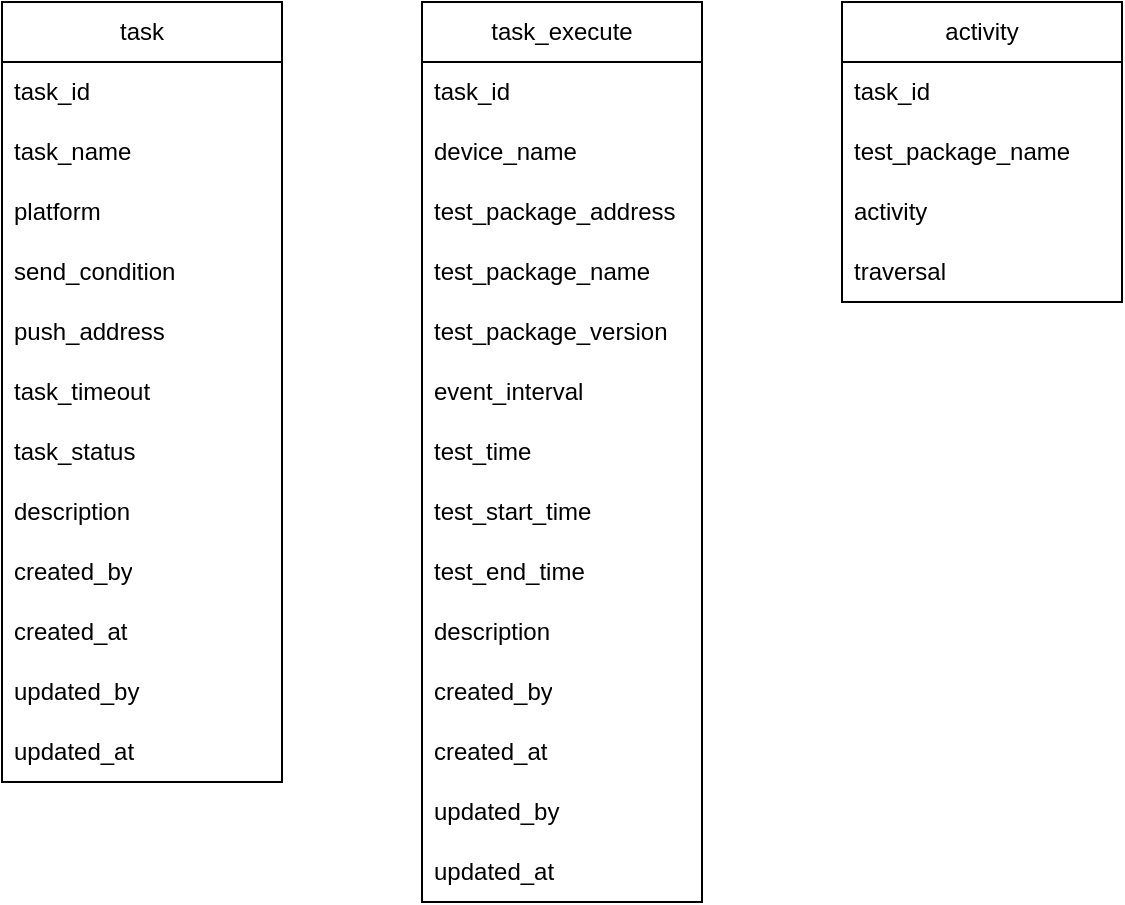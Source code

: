 <mxfile version="23.0.2" type="github">
  <diagram id="C5RBs43oDa-KdzZeNtuy" name="Page-1">
    <mxGraphModel dx="1149" dy="731" grid="1" gridSize="10" guides="1" tooltips="1" connect="1" arrows="1" fold="1" page="1" pageScale="1" pageWidth="827" pageHeight="1169" math="0" shadow="0">
      <root>
        <mxCell id="WIyWlLk6GJQsqaUBKTNV-0" />
        <mxCell id="WIyWlLk6GJQsqaUBKTNV-1" parent="WIyWlLk6GJQsqaUBKTNV-0" />
        <mxCell id="nkasHq6hxRsklV4M38Bh-0" value="task" style="swimlane;fontStyle=0;childLayout=stackLayout;horizontal=1;startSize=30;horizontalStack=0;resizeParent=1;resizeParentMax=0;resizeLast=0;collapsible=1;marginBottom=0;whiteSpace=wrap;html=1;" vertex="1" parent="WIyWlLk6GJQsqaUBKTNV-1">
          <mxGeometry x="90" y="90" width="140" height="390" as="geometry" />
        </mxCell>
        <mxCell id="nkasHq6hxRsklV4M38Bh-1" value="task_id" style="text;strokeColor=none;fillColor=none;align=left;verticalAlign=middle;spacingLeft=4;spacingRight=4;overflow=hidden;points=[[0,0.5],[1,0.5]];portConstraint=eastwest;rotatable=0;whiteSpace=wrap;html=1;" vertex="1" parent="nkasHq6hxRsklV4M38Bh-0">
          <mxGeometry y="30" width="140" height="30" as="geometry" />
        </mxCell>
        <mxCell id="nkasHq6hxRsklV4M38Bh-2" value="task_name" style="text;strokeColor=none;fillColor=none;align=left;verticalAlign=middle;spacingLeft=4;spacingRight=4;overflow=hidden;points=[[0,0.5],[1,0.5]];portConstraint=eastwest;rotatable=0;whiteSpace=wrap;html=1;" vertex="1" parent="nkasHq6hxRsklV4M38Bh-0">
          <mxGeometry y="60" width="140" height="30" as="geometry" />
        </mxCell>
        <mxCell id="nkasHq6hxRsklV4M38Bh-34" value="platform" style="text;strokeColor=none;fillColor=none;align=left;verticalAlign=middle;spacingLeft=4;spacingRight=4;overflow=hidden;points=[[0,0.5],[1,0.5]];portConstraint=eastwest;rotatable=0;whiteSpace=wrap;html=1;" vertex="1" parent="nkasHq6hxRsklV4M38Bh-0">
          <mxGeometry y="90" width="140" height="30" as="geometry" />
        </mxCell>
        <mxCell id="nkasHq6hxRsklV4M38Bh-10" value="send_condition" style="text;strokeColor=none;fillColor=none;align=left;verticalAlign=middle;spacingLeft=4;spacingRight=4;overflow=hidden;points=[[0,0.5],[1,0.5]];portConstraint=eastwest;rotatable=0;whiteSpace=wrap;html=1;" vertex="1" parent="nkasHq6hxRsklV4M38Bh-0">
          <mxGeometry y="120" width="140" height="30" as="geometry" />
        </mxCell>
        <mxCell id="nkasHq6hxRsklV4M38Bh-11" value="push_address" style="text;strokeColor=none;fillColor=none;align=left;verticalAlign=middle;spacingLeft=4;spacingRight=4;overflow=hidden;points=[[0,0.5],[1,0.5]];portConstraint=eastwest;rotatable=0;whiteSpace=wrap;html=1;" vertex="1" parent="nkasHq6hxRsklV4M38Bh-0">
          <mxGeometry y="150" width="140" height="30" as="geometry" />
        </mxCell>
        <mxCell id="nkasHq6hxRsklV4M38Bh-12" value="task_timeout" style="text;strokeColor=none;fillColor=none;align=left;verticalAlign=middle;spacingLeft=4;spacingRight=4;overflow=hidden;points=[[0,0.5],[1,0.5]];portConstraint=eastwest;rotatable=0;whiteSpace=wrap;html=1;" vertex="1" parent="nkasHq6hxRsklV4M38Bh-0">
          <mxGeometry y="180" width="140" height="30" as="geometry" />
        </mxCell>
        <mxCell id="nkasHq6hxRsklV4M38Bh-26" value="task_status" style="text;strokeColor=none;fillColor=none;align=left;verticalAlign=middle;spacingLeft=4;spacingRight=4;overflow=hidden;points=[[0,0.5],[1,0.5]];portConstraint=eastwest;rotatable=0;whiteSpace=wrap;html=1;" vertex="1" parent="nkasHq6hxRsklV4M38Bh-0">
          <mxGeometry y="210" width="140" height="30" as="geometry" />
        </mxCell>
        <mxCell id="nkasHq6hxRsklV4M38Bh-3" value="description" style="text;strokeColor=none;fillColor=none;align=left;verticalAlign=middle;spacingLeft=4;spacingRight=4;overflow=hidden;points=[[0,0.5],[1,0.5]];portConstraint=eastwest;rotatable=0;whiteSpace=wrap;html=1;" vertex="1" parent="nkasHq6hxRsklV4M38Bh-0">
          <mxGeometry y="240" width="140" height="30" as="geometry" />
        </mxCell>
        <mxCell id="nkasHq6hxRsklV4M38Bh-13" value="created_by" style="text;strokeColor=none;fillColor=none;align=left;verticalAlign=middle;spacingLeft=4;spacingRight=4;overflow=hidden;points=[[0,0.5],[1,0.5]];portConstraint=eastwest;rotatable=0;whiteSpace=wrap;html=1;" vertex="1" parent="nkasHq6hxRsklV4M38Bh-0">
          <mxGeometry y="270" width="140" height="30" as="geometry" />
        </mxCell>
        <mxCell id="nkasHq6hxRsklV4M38Bh-14" value="created_at" style="text;strokeColor=none;fillColor=none;align=left;verticalAlign=middle;spacingLeft=4;spacingRight=4;overflow=hidden;points=[[0,0.5],[1,0.5]];portConstraint=eastwest;rotatable=0;whiteSpace=wrap;html=1;" vertex="1" parent="nkasHq6hxRsklV4M38Bh-0">
          <mxGeometry y="300" width="140" height="30" as="geometry" />
        </mxCell>
        <mxCell id="nkasHq6hxRsklV4M38Bh-16" value="updated_by" style="text;strokeColor=none;fillColor=none;align=left;verticalAlign=middle;spacingLeft=4;spacingRight=4;overflow=hidden;points=[[0,0.5],[1,0.5]];portConstraint=eastwest;rotatable=0;whiteSpace=wrap;html=1;" vertex="1" parent="nkasHq6hxRsklV4M38Bh-0">
          <mxGeometry y="330" width="140" height="30" as="geometry" />
        </mxCell>
        <mxCell id="nkasHq6hxRsklV4M38Bh-15" value="updated_at" style="text;strokeColor=none;fillColor=none;align=left;verticalAlign=middle;spacingLeft=4;spacingRight=4;overflow=hidden;points=[[0,0.5],[1,0.5]];portConstraint=eastwest;rotatable=0;whiteSpace=wrap;html=1;" vertex="1" parent="nkasHq6hxRsklV4M38Bh-0">
          <mxGeometry y="360" width="140" height="30" as="geometry" />
        </mxCell>
        <mxCell id="nkasHq6hxRsklV4M38Bh-4" value="task_execute" style="swimlane;fontStyle=0;childLayout=stackLayout;horizontal=1;startSize=30;horizontalStack=0;resizeParent=1;resizeParentMax=0;resizeLast=0;collapsible=1;marginBottom=0;whiteSpace=wrap;html=1;" vertex="1" parent="WIyWlLk6GJQsqaUBKTNV-1">
          <mxGeometry x="300" y="90" width="140" height="450" as="geometry" />
        </mxCell>
        <mxCell id="nkasHq6hxRsklV4M38Bh-5" value="task_id" style="text;strokeColor=none;fillColor=none;align=left;verticalAlign=middle;spacingLeft=4;spacingRight=4;overflow=hidden;points=[[0,0.5],[1,0.5]];portConstraint=eastwest;rotatable=0;whiteSpace=wrap;html=1;" vertex="1" parent="nkasHq6hxRsklV4M38Bh-4">
          <mxGeometry y="30" width="140" height="30" as="geometry" />
        </mxCell>
        <mxCell id="nkasHq6hxRsklV4M38Bh-6" value="device_name" style="text;strokeColor=none;fillColor=none;align=left;verticalAlign=middle;spacingLeft=4;spacingRight=4;overflow=hidden;points=[[0,0.5],[1,0.5]];portConstraint=eastwest;rotatable=0;whiteSpace=wrap;html=1;" vertex="1" parent="nkasHq6hxRsklV4M38Bh-4">
          <mxGeometry y="60" width="140" height="30" as="geometry" />
        </mxCell>
        <mxCell id="nkasHq6hxRsklV4M38Bh-7" value="test_package_address" style="text;strokeColor=none;fillColor=none;align=left;verticalAlign=middle;spacingLeft=4;spacingRight=4;overflow=hidden;points=[[0,0.5],[1,0.5]];portConstraint=eastwest;rotatable=0;whiteSpace=wrap;html=1;" vertex="1" parent="nkasHq6hxRsklV4M38Bh-4">
          <mxGeometry y="90" width="140" height="30" as="geometry" />
        </mxCell>
        <mxCell id="nkasHq6hxRsklV4M38Bh-20" value="test_package_name" style="text;strokeColor=none;fillColor=none;align=left;verticalAlign=middle;spacingLeft=4;spacingRight=4;overflow=hidden;points=[[0,0.5],[1,0.5]];portConstraint=eastwest;rotatable=0;whiteSpace=wrap;html=1;" vertex="1" parent="nkasHq6hxRsklV4M38Bh-4">
          <mxGeometry y="120" width="140" height="30" as="geometry" />
        </mxCell>
        <mxCell id="nkasHq6hxRsklV4M38Bh-19" value="test_package_version" style="text;strokeColor=none;fillColor=none;align=left;verticalAlign=middle;spacingLeft=4;spacingRight=4;overflow=hidden;points=[[0,0.5],[1,0.5]];portConstraint=eastwest;rotatable=0;whiteSpace=wrap;html=1;" vertex="1" parent="nkasHq6hxRsklV4M38Bh-4">
          <mxGeometry y="150" width="140" height="30" as="geometry" />
        </mxCell>
        <mxCell id="nkasHq6hxRsklV4M38Bh-18" value="event_interval" style="text;strokeColor=none;fillColor=none;align=left;verticalAlign=middle;spacingLeft=4;spacingRight=4;overflow=hidden;points=[[0,0.5],[1,0.5]];portConstraint=eastwest;rotatable=0;whiteSpace=wrap;html=1;" vertex="1" parent="nkasHq6hxRsklV4M38Bh-4">
          <mxGeometry y="180" width="140" height="30" as="geometry" />
        </mxCell>
        <mxCell id="nkasHq6hxRsklV4M38Bh-17" value="test_time" style="text;strokeColor=none;fillColor=none;align=left;verticalAlign=middle;spacingLeft=4;spacingRight=4;overflow=hidden;points=[[0,0.5],[1,0.5]];portConstraint=eastwest;rotatable=0;whiteSpace=wrap;html=1;" vertex="1" parent="nkasHq6hxRsklV4M38Bh-4">
          <mxGeometry y="210" width="140" height="30" as="geometry" />
        </mxCell>
        <mxCell id="nkasHq6hxRsklV4M38Bh-33" value="test_start_time" style="text;strokeColor=none;fillColor=none;align=left;verticalAlign=middle;spacingLeft=4;spacingRight=4;overflow=hidden;points=[[0,0.5],[1,0.5]];portConstraint=eastwest;rotatable=0;whiteSpace=wrap;html=1;" vertex="1" parent="nkasHq6hxRsklV4M38Bh-4">
          <mxGeometry y="240" width="140" height="30" as="geometry" />
        </mxCell>
        <mxCell id="nkasHq6hxRsklV4M38Bh-32" value="test_end_time" style="text;strokeColor=none;fillColor=none;align=left;verticalAlign=middle;spacingLeft=4;spacingRight=4;overflow=hidden;points=[[0,0.5],[1,0.5]];portConstraint=eastwest;rotatable=0;whiteSpace=wrap;html=1;" vertex="1" parent="nkasHq6hxRsklV4M38Bh-4">
          <mxGeometry y="270" width="140" height="30" as="geometry" />
        </mxCell>
        <mxCell id="nkasHq6hxRsklV4M38Bh-21" value="description" style="text;strokeColor=none;fillColor=none;align=left;verticalAlign=middle;spacingLeft=4;spacingRight=4;overflow=hidden;points=[[0,0.5],[1,0.5]];portConstraint=eastwest;rotatable=0;whiteSpace=wrap;html=1;" vertex="1" parent="nkasHq6hxRsklV4M38Bh-4">
          <mxGeometry y="300" width="140" height="30" as="geometry" />
        </mxCell>
        <mxCell id="nkasHq6hxRsklV4M38Bh-22" value="created_by" style="text;strokeColor=none;fillColor=none;align=left;verticalAlign=middle;spacingLeft=4;spacingRight=4;overflow=hidden;points=[[0,0.5],[1,0.5]];portConstraint=eastwest;rotatable=0;whiteSpace=wrap;html=1;" vertex="1" parent="nkasHq6hxRsklV4M38Bh-4">
          <mxGeometry y="330" width="140" height="30" as="geometry" />
        </mxCell>
        <mxCell id="nkasHq6hxRsklV4M38Bh-23" value="created_at" style="text;strokeColor=none;fillColor=none;align=left;verticalAlign=middle;spacingLeft=4;spacingRight=4;overflow=hidden;points=[[0,0.5],[1,0.5]];portConstraint=eastwest;rotatable=0;whiteSpace=wrap;html=1;" vertex="1" parent="nkasHq6hxRsklV4M38Bh-4">
          <mxGeometry y="360" width="140" height="30" as="geometry" />
        </mxCell>
        <mxCell id="nkasHq6hxRsklV4M38Bh-24" value="updated_by" style="text;strokeColor=none;fillColor=none;align=left;verticalAlign=middle;spacingLeft=4;spacingRight=4;overflow=hidden;points=[[0,0.5],[1,0.5]];portConstraint=eastwest;rotatable=0;whiteSpace=wrap;html=1;" vertex="1" parent="nkasHq6hxRsklV4M38Bh-4">
          <mxGeometry y="390" width="140" height="30" as="geometry" />
        </mxCell>
        <mxCell id="nkasHq6hxRsklV4M38Bh-25" value="updated_at" style="text;strokeColor=none;fillColor=none;align=left;verticalAlign=middle;spacingLeft=4;spacingRight=4;overflow=hidden;points=[[0,0.5],[1,0.5]];portConstraint=eastwest;rotatable=0;whiteSpace=wrap;html=1;" vertex="1" parent="nkasHq6hxRsklV4M38Bh-4">
          <mxGeometry y="420" width="140" height="30" as="geometry" />
        </mxCell>
        <mxCell id="nkasHq6hxRsklV4M38Bh-27" value="activity" style="swimlane;fontStyle=0;childLayout=stackLayout;horizontal=1;startSize=30;horizontalStack=0;resizeParent=1;resizeParentMax=0;resizeLast=0;collapsible=1;marginBottom=0;whiteSpace=wrap;html=1;" vertex="1" parent="WIyWlLk6GJQsqaUBKTNV-1">
          <mxGeometry x="510" y="90" width="140" height="150" as="geometry" />
        </mxCell>
        <mxCell id="nkasHq6hxRsklV4M38Bh-28" value="task_id" style="text;strokeColor=none;fillColor=none;align=left;verticalAlign=middle;spacingLeft=4;spacingRight=4;overflow=hidden;points=[[0,0.5],[1,0.5]];portConstraint=eastwest;rotatable=0;whiteSpace=wrap;html=1;" vertex="1" parent="nkasHq6hxRsklV4M38Bh-27">
          <mxGeometry y="30" width="140" height="30" as="geometry" />
        </mxCell>
        <mxCell id="nkasHq6hxRsklV4M38Bh-31" value="test_package_name" style="text;strokeColor=none;fillColor=none;align=left;verticalAlign=middle;spacingLeft=4;spacingRight=4;overflow=hidden;points=[[0,0.5],[1,0.5]];portConstraint=eastwest;rotatable=0;whiteSpace=wrap;html=1;" vertex="1" parent="nkasHq6hxRsklV4M38Bh-27">
          <mxGeometry y="60" width="140" height="30" as="geometry" />
        </mxCell>
        <mxCell id="nkasHq6hxRsklV4M38Bh-29" value="activity" style="text;strokeColor=none;fillColor=none;align=left;verticalAlign=middle;spacingLeft=4;spacingRight=4;overflow=hidden;points=[[0,0.5],[1,0.5]];portConstraint=eastwest;rotatable=0;whiteSpace=wrap;html=1;" vertex="1" parent="nkasHq6hxRsklV4M38Bh-27">
          <mxGeometry y="90" width="140" height="30" as="geometry" />
        </mxCell>
        <mxCell id="nkasHq6hxRsklV4M38Bh-30" value="traversal" style="text;strokeColor=none;fillColor=none;align=left;verticalAlign=middle;spacingLeft=4;spacingRight=4;overflow=hidden;points=[[0,0.5],[1,0.5]];portConstraint=eastwest;rotatable=0;whiteSpace=wrap;html=1;" vertex="1" parent="nkasHq6hxRsklV4M38Bh-27">
          <mxGeometry y="120" width="140" height="30" as="geometry" />
        </mxCell>
      </root>
    </mxGraphModel>
  </diagram>
</mxfile>
